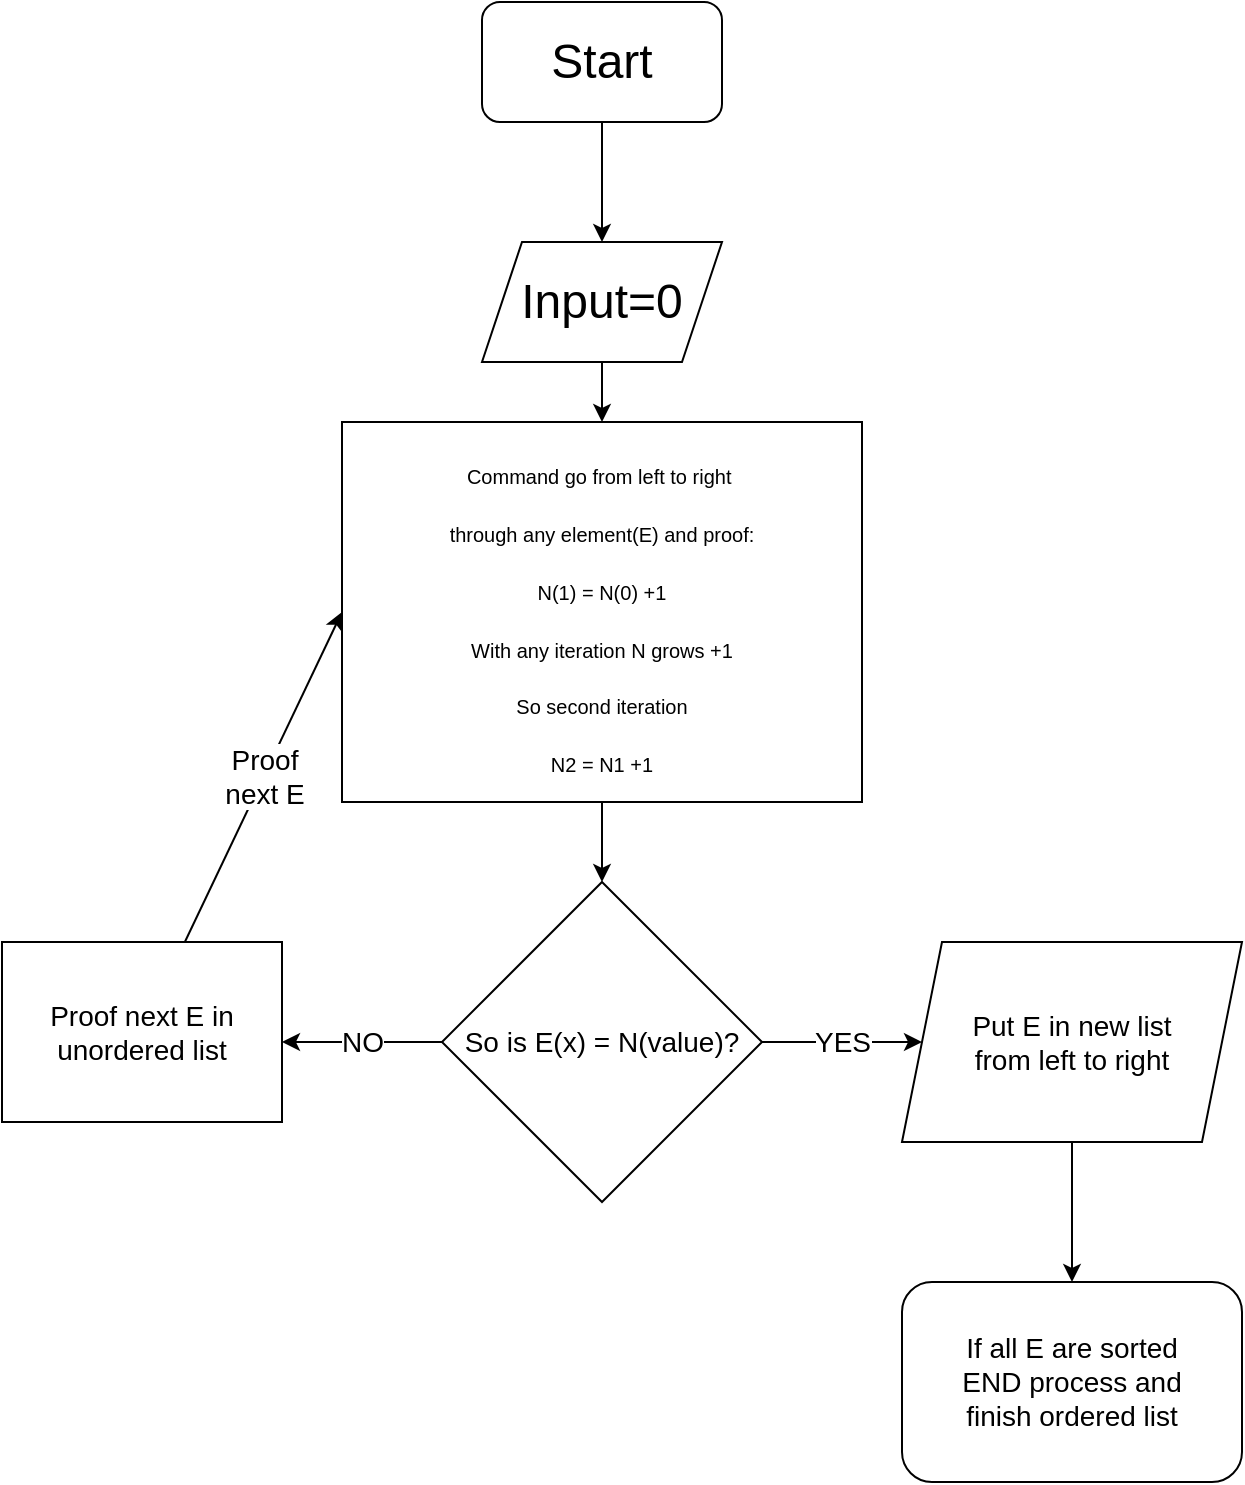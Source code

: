 <mxfile>
    <diagram id="L1jk2Q0kSaBHT-czSQ3p" name="Page-1">
        <mxGraphModel dx="650" dy="647" grid="1" gridSize="10" guides="1" tooltips="1" connect="1" arrows="1" fold="1" page="1" pageScale="1" pageWidth="827" pageHeight="1169" math="0" shadow="0">
            <root>
                <mxCell id="0"/>
                <mxCell id="1" parent="0"/>
                <mxCell id="3" style="edgeStyle=none;html=1;fontSize=24;" edge="1" parent="1" source="2">
                    <mxGeometry relative="1" as="geometry">
                        <mxPoint x="320" y="160" as="targetPoint"/>
                    </mxGeometry>
                </mxCell>
                <mxCell id="2" value="&lt;font style=&quot;font-size: 24px;&quot;&gt;Start&lt;/font&gt;" style="rounded=1;whiteSpace=wrap;html=1;" vertex="1" parent="1">
                    <mxGeometry x="260" y="40" width="120" height="60" as="geometry"/>
                </mxCell>
                <mxCell id="5" style="edgeStyle=none;html=1;fontSize=24;" edge="1" parent="1" source="4" target="6">
                    <mxGeometry relative="1" as="geometry">
                        <mxPoint x="320" y="280" as="targetPoint"/>
                    </mxGeometry>
                </mxCell>
                <mxCell id="4" value="Input=0" style="shape=parallelogram;perimeter=parallelogramPerimeter;whiteSpace=wrap;html=1;fixedSize=1;fontSize=24;" vertex="1" parent="1">
                    <mxGeometry x="260" y="160" width="120" height="60" as="geometry"/>
                </mxCell>
                <mxCell id="7" style="edgeStyle=none;html=1;fontSize=10;" edge="1" parent="1" source="6">
                    <mxGeometry relative="1" as="geometry">
                        <mxPoint x="320" y="480" as="targetPoint"/>
                    </mxGeometry>
                </mxCell>
                <mxCell id="6" value="&lt;font style=&quot;font-size: 10px;&quot;&gt;Command go from left to right&amp;nbsp;&lt;br&gt;through any element(E) and proof:&lt;br&gt;N(1) = N(0) +1&lt;br&gt;With any iteration N grows +1&lt;br&gt;So second iteration&lt;br&gt;N2 = N1 +1&lt;/font&gt;" style="rounded=0;whiteSpace=wrap;html=1;fontSize=24;" vertex="1" parent="1">
                    <mxGeometry x="190" y="250" width="260" height="190" as="geometry"/>
                </mxCell>
                <mxCell id="10" value="YES" style="edgeStyle=none;html=1;fontSize=14;" edge="1" parent="1" source="9">
                    <mxGeometry relative="1" as="geometry">
                        <mxPoint x="480" y="560" as="targetPoint"/>
                    </mxGeometry>
                </mxCell>
                <mxCell id="11" value="NO" style="edgeStyle=none;html=1;fontSize=14;" edge="1" parent="1" source="9">
                    <mxGeometry relative="1" as="geometry">
                        <mxPoint x="160" y="560" as="targetPoint"/>
                    </mxGeometry>
                </mxCell>
                <mxCell id="9" value="&lt;font style=&quot;font-size: 14px;&quot;&gt;So is E(x) = N(value)?&lt;/font&gt;" style="rhombus;whiteSpace=wrap;html=1;fontSize=10;" vertex="1" parent="1">
                    <mxGeometry x="240" y="480" width="160" height="160" as="geometry"/>
                </mxCell>
                <mxCell id="13" value="Proof&lt;br&gt;next E" style="edgeStyle=none;html=1;entryX=0;entryY=0.5;entryDx=0;entryDy=0;fontSize=14;" edge="1" parent="1" source="12" target="6">
                    <mxGeometry relative="1" as="geometry"/>
                </mxCell>
                <mxCell id="12" value="Proof next E in&lt;br&gt;unordered list" style="rounded=0;whiteSpace=wrap;html=1;fontSize=14;" vertex="1" parent="1">
                    <mxGeometry x="20" y="510" width="140" height="90" as="geometry"/>
                </mxCell>
                <mxCell id="15" style="edgeStyle=none;html=1;fontSize=14;" edge="1" parent="1" source="14">
                    <mxGeometry relative="1" as="geometry">
                        <mxPoint x="555" y="680" as="targetPoint"/>
                    </mxGeometry>
                </mxCell>
                <mxCell id="14" value="Put E in new list&lt;br&gt;from left to right" style="shape=parallelogram;perimeter=parallelogramPerimeter;whiteSpace=wrap;html=1;fixedSize=1;fontSize=14;" vertex="1" parent="1">
                    <mxGeometry x="470" y="510" width="170" height="100" as="geometry"/>
                </mxCell>
                <mxCell id="16" value="If all E are sorted&lt;br&gt;END process and&lt;br&gt;finish ordered list" style="rounded=1;whiteSpace=wrap;html=1;fontSize=14;" vertex="1" parent="1">
                    <mxGeometry x="470" y="680" width="170" height="100" as="geometry"/>
                </mxCell>
            </root>
        </mxGraphModel>
    </diagram>
</mxfile>